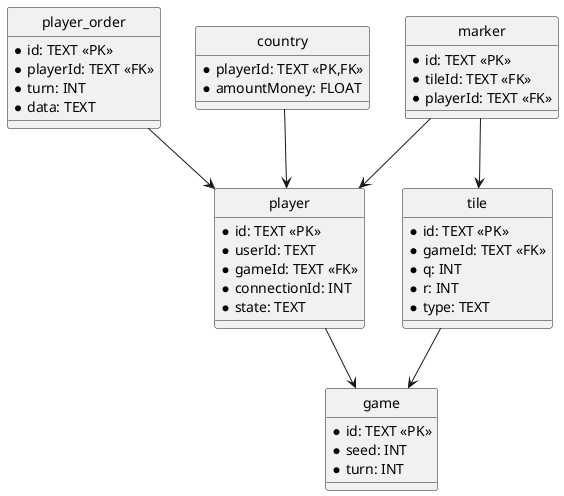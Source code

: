 @startuml
hide circle
entity "game" {
   *id: TEXT <<PK>>
   *seed: INT
   *turn: INT
}

entity "player" {
   *id: TEXT <<PK>>
   *userId: TEXT
   *gameId: TEXT <<FK>>
   *connectionId: INT
   *state: TEXT
}

entity "player_order" {
   *id: TEXT <<PK>>
   *playerId: TEXT <<FK>>
   *turn: INT
   *data: TEXT
}

entity "tile" {
   *id: TEXT <<PK>>
   *gameId: TEXT <<FK>>
   *q: INT
   *r: INT
   *type: TEXT
}

entity "marker" {
   *id: TEXT <<PK>>
   *tileId: TEXT <<FK>>
   *playerId: TEXT <<FK>>
}

entity "country" {
   *playerId: TEXT <<PK,FK>>
   *amountMoney: FLOAT
}

player --> game
player_order --> player
tile --> game
marker --> tile
marker --> player
country --> player
@enduml


Process finished with exit code 0
